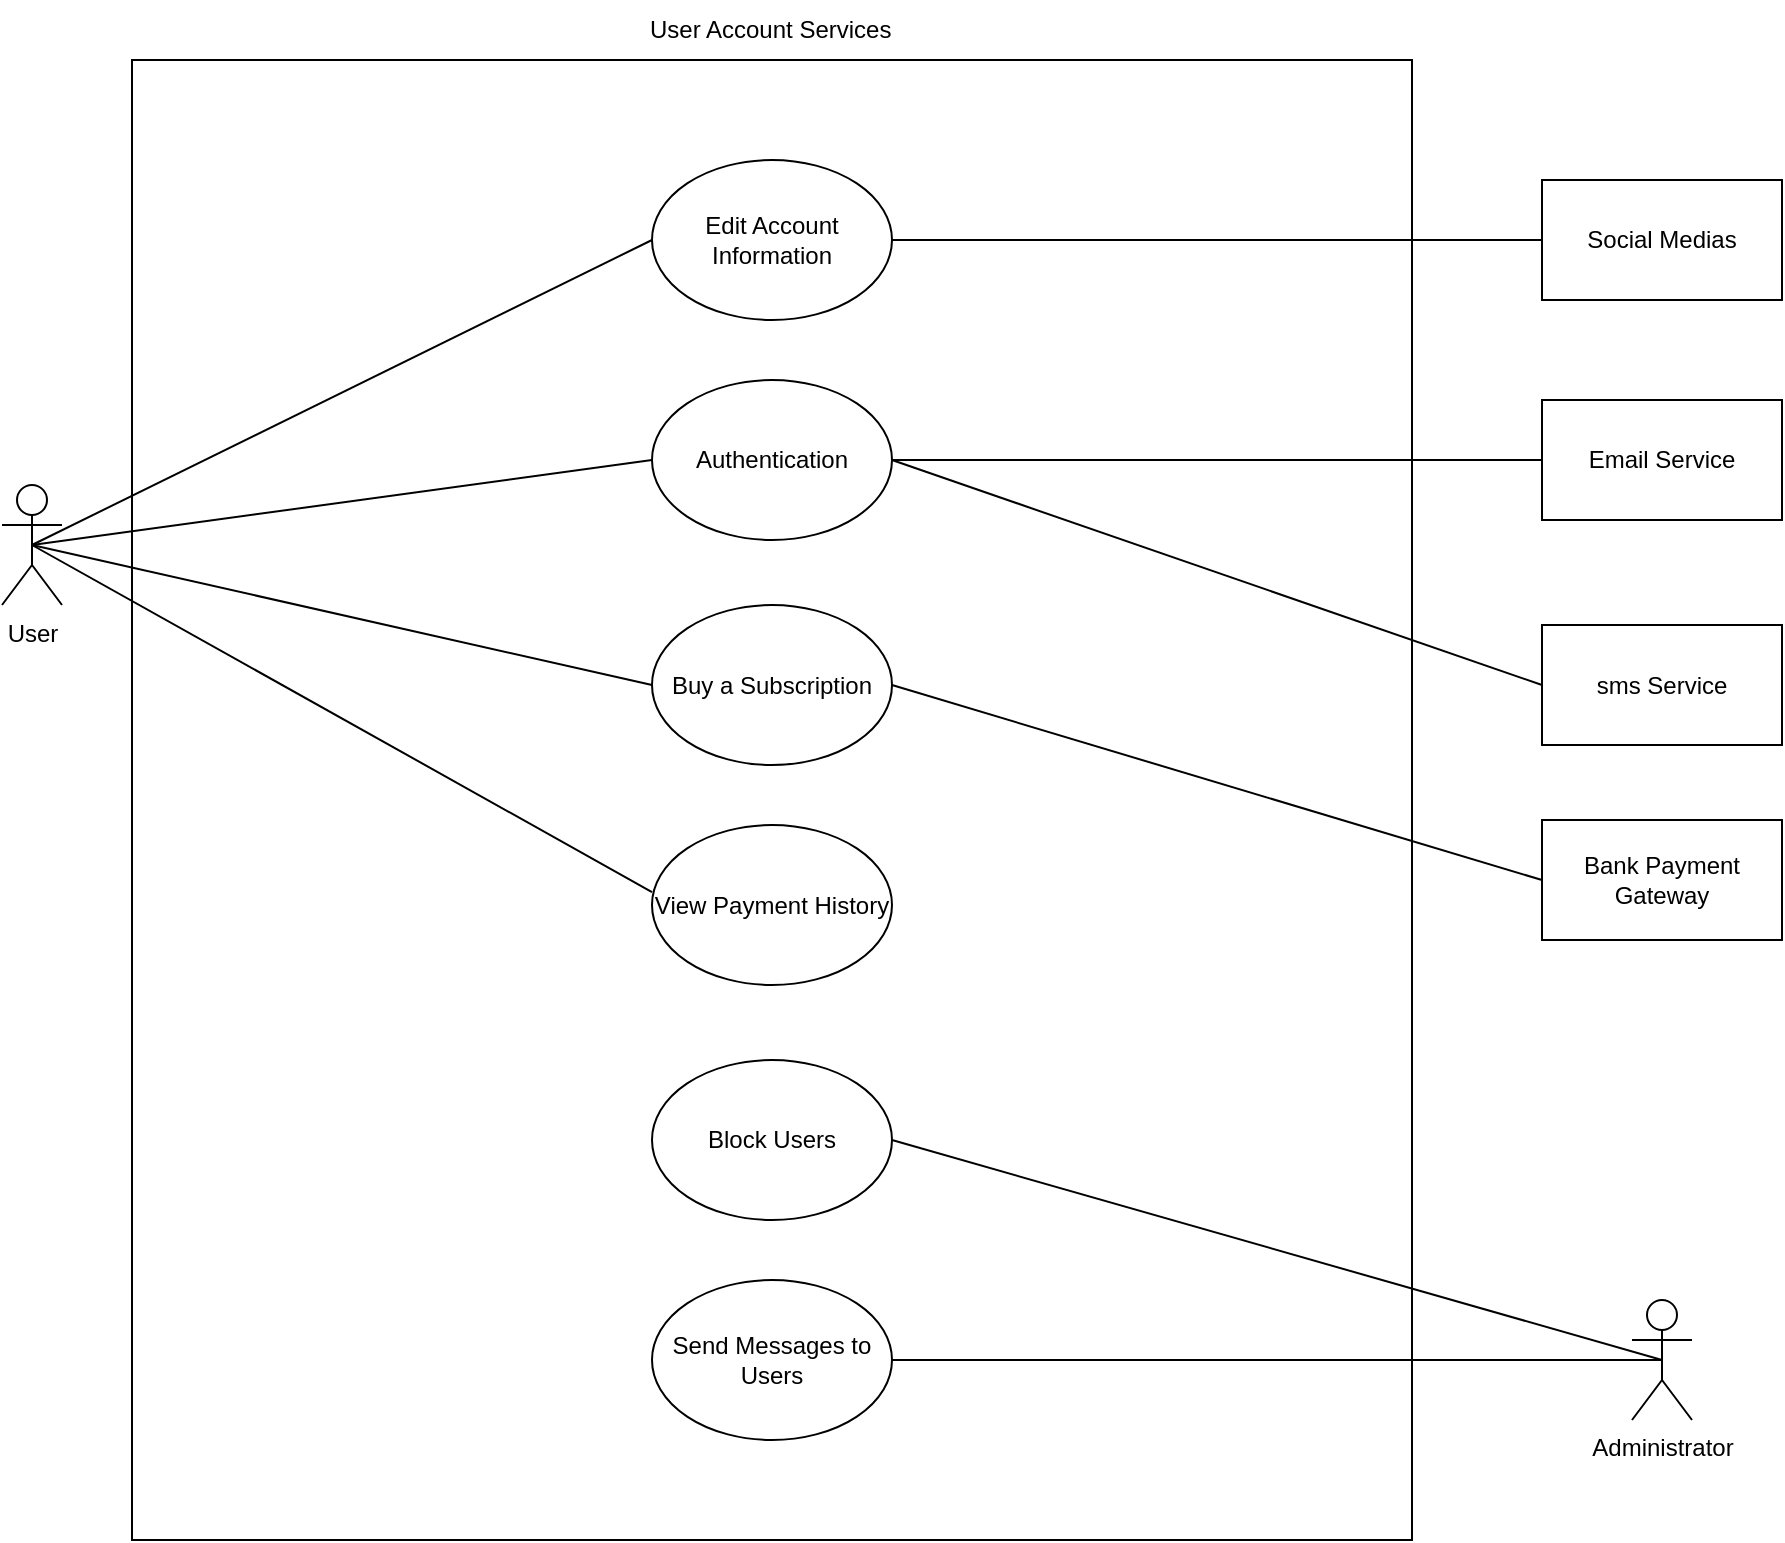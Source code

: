 <mxfile version="20.7.4" type="github">
  <diagram id="B4VIHV4gWbedfGvLxSOv" name="Page-1">
    <mxGraphModel dx="1420" dy="800" grid="1" gridSize="10" guides="1" tooltips="1" connect="1" arrows="1" fold="1" page="1" pageScale="1" pageWidth="850" pageHeight="1100" math="0" shadow="0">
      <root>
        <mxCell id="0" />
        <mxCell id="1" parent="0" />
        <mxCell id="CRqFt1msTzASwH1DAxI6-2" value="" style="rounded=0;whiteSpace=wrap;html=1;" parent="1" vertex="1">
          <mxGeometry x="105" y="50" width="640" height="740" as="geometry" />
        </mxCell>
        <mxCell id="CRqFt1msTzASwH1DAxI6-3" value="User Account Services" style="text;strokeColor=none;fillColor=none;align=left;verticalAlign=middle;spacingLeft=4;spacingRight=4;overflow=hidden;points=[[0,0.5],[1,0.5]];portConstraint=eastwest;rotatable=0;whiteSpace=wrap;html=1;" parent="1" vertex="1">
          <mxGeometry x="358" y="20" width="135" height="30" as="geometry" />
        </mxCell>
        <mxCell id="CRqFt1msTzASwH1DAxI6-4" value="User" style="shape=umlActor;verticalLabelPosition=bottom;verticalAlign=top;html=1;outlineConnect=0;" parent="1" vertex="1">
          <mxGeometry x="40" y="262.5" width="30" height="60" as="geometry" />
        </mxCell>
        <mxCell id="CRqFt1msTzASwH1DAxI6-7" value="Email Service" style="rounded=0;whiteSpace=wrap;html=1;" parent="1" vertex="1">
          <mxGeometry x="810" y="220" width="120" height="60" as="geometry" />
        </mxCell>
        <mxCell id="CRqFt1msTzASwH1DAxI6-8" value="sms Service" style="rounded=0;whiteSpace=wrap;html=1;" parent="1" vertex="1">
          <mxGeometry x="810" y="332.5" width="120" height="60" as="geometry" />
        </mxCell>
        <mxCell id="CRqFt1msTzASwH1DAxI6-9" value="Bank Payment Gateway" style="rounded=0;whiteSpace=wrap;html=1;" parent="1" vertex="1">
          <mxGeometry x="810" y="430" width="120" height="60" as="geometry" />
        </mxCell>
        <mxCell id="CRqFt1msTzASwH1DAxI6-10" value="Social Medias" style="rounded=0;whiteSpace=wrap;html=1;" parent="1" vertex="1">
          <mxGeometry x="810" y="110" width="120" height="60" as="geometry" />
        </mxCell>
        <mxCell id="CRqFt1msTzASwH1DAxI6-12" value="Edit Account Information" style="ellipse;whiteSpace=wrap;html=1;" parent="1" vertex="1">
          <mxGeometry x="365" y="100" width="120" height="80" as="geometry" />
        </mxCell>
        <mxCell id="CRqFt1msTzASwH1DAxI6-13" value="Authentication" style="ellipse;whiteSpace=wrap;html=1;" parent="1" vertex="1">
          <mxGeometry x="365" y="210" width="120" height="80" as="geometry" />
        </mxCell>
        <mxCell id="CRqFt1msTzASwH1DAxI6-14" value="Buy a Subscription" style="ellipse;whiteSpace=wrap;html=1;" parent="1" vertex="1">
          <mxGeometry x="365" y="322.5" width="120" height="80" as="geometry" />
        </mxCell>
        <mxCell id="CRqFt1msTzASwH1DAxI6-18" value="View Payment History" style="ellipse;whiteSpace=wrap;html=1;" parent="1" vertex="1">
          <mxGeometry x="365" y="432.5" width="120" height="80" as="geometry" />
        </mxCell>
        <mxCell id="CRqFt1msTzASwH1DAxI6-21" value="Block Users" style="ellipse;whiteSpace=wrap;html=1;" parent="1" vertex="1">
          <mxGeometry x="365" y="550" width="120" height="80" as="geometry" />
        </mxCell>
        <mxCell id="CRqFt1msTzASwH1DAxI6-22" value="Send Messages to Users" style="ellipse;whiteSpace=wrap;html=1;" parent="1" vertex="1">
          <mxGeometry x="365" y="660" width="120" height="80" as="geometry" />
        </mxCell>
        <mxCell id="CRqFt1msTzASwH1DAxI6-23" value="Administrator" style="shape=umlActor;verticalLabelPosition=bottom;verticalAlign=top;html=1;outlineConnect=0;" parent="1" vertex="1">
          <mxGeometry x="855" y="670" width="30" height="60" as="geometry" />
        </mxCell>
        <mxCell id="CRqFt1msTzASwH1DAxI6-29" value="" style="endArrow=none;html=1;rounded=0;entryX=0;entryY=0.5;entryDx=0;entryDy=0;exitX=1;exitY=0.5;exitDx=0;exitDy=0;" parent="1" source="CRqFt1msTzASwH1DAxI6-13" target="CRqFt1msTzASwH1DAxI6-7" edge="1">
          <mxGeometry width="50" height="50" relative="1" as="geometry">
            <mxPoint x="620" y="300" as="sourcePoint" />
            <mxPoint x="670" y="250" as="targetPoint" />
          </mxGeometry>
        </mxCell>
        <mxCell id="CRqFt1msTzASwH1DAxI6-32" value="" style="endArrow=none;html=1;rounded=0;entryX=1;entryY=0.5;entryDx=0;entryDy=0;exitX=0;exitY=0.5;exitDx=0;exitDy=0;" parent="1" source="CRqFt1msTzASwH1DAxI6-8" target="CRqFt1msTzASwH1DAxI6-13" edge="1">
          <mxGeometry width="50" height="50" relative="1" as="geometry">
            <mxPoint x="370" y="390" as="sourcePoint" />
            <mxPoint x="420" y="340" as="targetPoint" />
          </mxGeometry>
        </mxCell>
        <mxCell id="CRqFt1msTzASwH1DAxI6-33" value="" style="endArrow=none;html=1;rounded=0;exitX=1;exitY=0.5;exitDx=0;exitDy=0;entryX=0;entryY=0.5;entryDx=0;entryDy=0;" parent="1" source="CRqFt1msTzASwH1DAxI6-12" target="CRqFt1msTzASwH1DAxI6-10" edge="1">
          <mxGeometry width="50" height="50" relative="1" as="geometry">
            <mxPoint x="370" y="390" as="sourcePoint" />
            <mxPoint x="420" y="340" as="targetPoint" />
          </mxGeometry>
        </mxCell>
        <mxCell id="CRqFt1msTzASwH1DAxI6-34" value="" style="endArrow=none;html=1;rounded=0;entryX=0;entryY=0.5;entryDx=0;entryDy=0;exitX=1;exitY=0.5;exitDx=0;exitDy=0;" parent="1" source="CRqFt1msTzASwH1DAxI6-14" target="CRqFt1msTzASwH1DAxI6-9" edge="1">
          <mxGeometry width="50" height="50" relative="1" as="geometry">
            <mxPoint x="370" y="390" as="sourcePoint" />
            <mxPoint x="420" y="340" as="targetPoint" />
          </mxGeometry>
        </mxCell>
        <mxCell id="CRqFt1msTzASwH1DAxI6-35" value="" style="endArrow=none;html=1;rounded=0;entryX=0.5;entryY=0.5;entryDx=0;entryDy=0;entryPerimeter=0;exitX=1;exitY=0.5;exitDx=0;exitDy=0;" parent="1" source="CRqFt1msTzASwH1DAxI6-21" target="CRqFt1msTzASwH1DAxI6-23" edge="1">
          <mxGeometry width="50" height="50" relative="1" as="geometry">
            <mxPoint x="370" y="390" as="sourcePoint" />
            <mxPoint x="420" y="340" as="targetPoint" />
          </mxGeometry>
        </mxCell>
        <mxCell id="CRqFt1msTzASwH1DAxI6-36" value="" style="endArrow=none;html=1;rounded=0;entryX=0.5;entryY=0.5;entryDx=0;entryDy=0;entryPerimeter=0;exitX=1;exitY=0.5;exitDx=0;exitDy=0;" parent="1" source="CRqFt1msTzASwH1DAxI6-22" target="CRqFt1msTzASwH1DAxI6-23" edge="1">
          <mxGeometry width="50" height="50" relative="1" as="geometry">
            <mxPoint x="480" y="700" as="sourcePoint" />
            <mxPoint x="420" y="650" as="targetPoint" />
          </mxGeometry>
        </mxCell>
        <mxCell id="CRqFt1msTzASwH1DAxI6-37" value="" style="endArrow=none;html=1;rounded=0;entryX=0.5;entryY=0.5;entryDx=0;entryDy=0;entryPerimeter=0;exitX=0;exitY=0.419;exitDx=0;exitDy=0;exitPerimeter=0;" parent="1" source="CRqFt1msTzASwH1DAxI6-18" target="CRqFt1msTzASwH1DAxI6-4" edge="1">
          <mxGeometry width="50" height="50" relative="1" as="geometry">
            <mxPoint x="370" y="460" as="sourcePoint" />
            <mxPoint x="420" y="410" as="targetPoint" />
          </mxGeometry>
        </mxCell>
        <mxCell id="CRqFt1msTzASwH1DAxI6-38" value="" style="endArrow=none;html=1;rounded=0;entryX=0;entryY=0.5;entryDx=0;entryDy=0;exitX=0.5;exitY=0.5;exitDx=0;exitDy=0;exitPerimeter=0;" parent="1" source="CRqFt1msTzASwH1DAxI6-4" target="CRqFt1msTzASwH1DAxI6-14" edge="1">
          <mxGeometry width="50" height="50" relative="1" as="geometry">
            <mxPoint x="370" y="460" as="sourcePoint" />
            <mxPoint x="420" y="410" as="targetPoint" />
          </mxGeometry>
        </mxCell>
        <mxCell id="CRqFt1msTzASwH1DAxI6-39" value="" style="endArrow=none;html=1;rounded=0;entryX=0;entryY=0.5;entryDx=0;entryDy=0;exitX=0.5;exitY=0.5;exitDx=0;exitDy=0;exitPerimeter=0;" parent="1" source="CRqFt1msTzASwH1DAxI6-4" target="CRqFt1msTzASwH1DAxI6-13" edge="1">
          <mxGeometry width="50" height="50" relative="1" as="geometry">
            <mxPoint x="370" y="460" as="sourcePoint" />
            <mxPoint x="420" y="410" as="targetPoint" />
          </mxGeometry>
        </mxCell>
        <mxCell id="CRqFt1msTzASwH1DAxI6-40" value="" style="endArrow=none;html=1;rounded=0;exitX=0.5;exitY=0.5;exitDx=0;exitDy=0;exitPerimeter=0;entryX=0;entryY=0.5;entryDx=0;entryDy=0;" parent="1" source="CRqFt1msTzASwH1DAxI6-4" target="CRqFt1msTzASwH1DAxI6-12" edge="1">
          <mxGeometry width="50" height="50" relative="1" as="geometry">
            <mxPoint x="370" y="460" as="sourcePoint" />
            <mxPoint x="420" y="410" as="targetPoint" />
          </mxGeometry>
        </mxCell>
      </root>
    </mxGraphModel>
  </diagram>
</mxfile>
